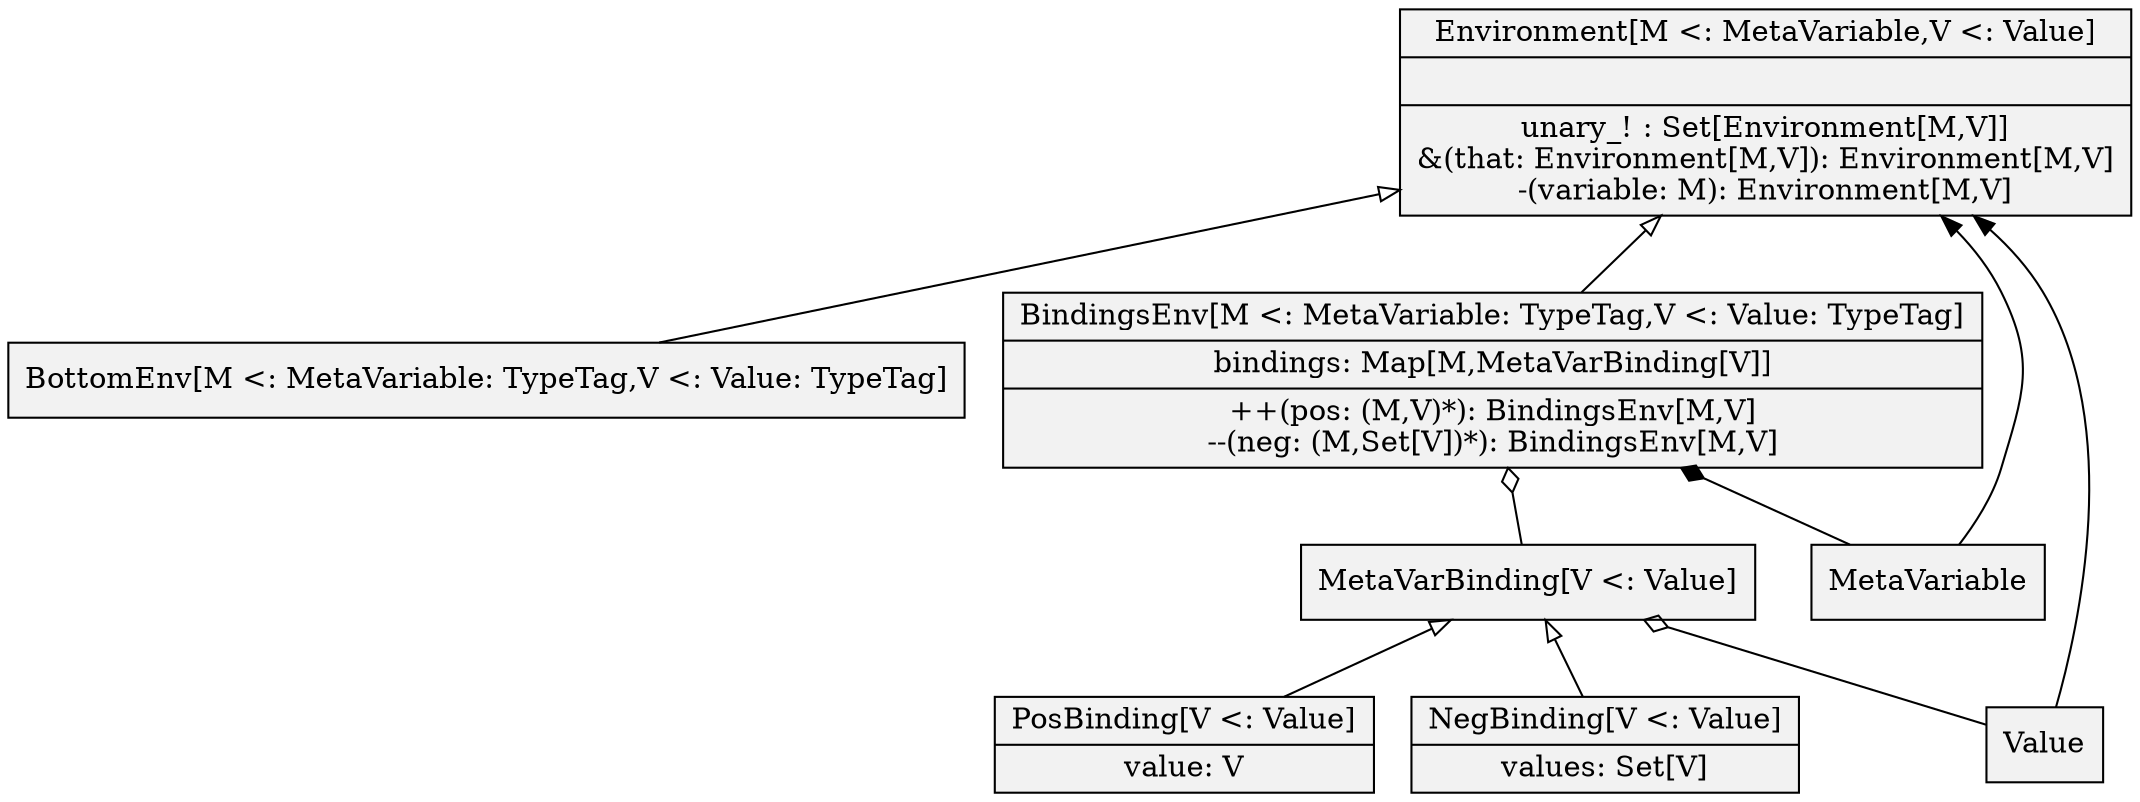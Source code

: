 digraph hierarchy {
	node[shape=record,style=filled,fillcolor=gray95]
	edge[dir=back, arrowtail=empty]
	
    // nodes
	Env [label="{Environment[M \<: MetaVariable,V \<: Value]||unary_! : Set[Environment[M,V]]\n&(that: Environment[M,V]): Environment[M,V]\n-(variable: M): Environment[M,V]}"]
	Bottom [label="{BottomEnv[M \<: MetaVariable: TypeTag,V \<: Value: TypeTag]}"]
	Bindings [label="{BindingsEnv[M \<: MetaVariable: TypeTag,V \<: Value: TypeTag]|bindings: Map[M,MetaVarBinding[V]]|++(pos: (M,V)*): BindingsEnv[M,V]\n--(neg: (M,Set[V])*): BindingsEnv[M,V]}"]
	
	MetaVarBinding [label="MetaVarBinding[V \<: Value]"]
	Pos [label="{PosBinding[V \<: Value]|value: V}"]
	Neg [label="{NegBinding[V \<: Value]|values: Set[V]}"]
	
	
	// links
	Env -> Bottom
	Env -> Bindings
	
	MetaVarBinding -> Pos
	MetaVarBinding -> Neg
	
	Bindings -> MetaVarBinding [arrowtail=odiamond]

	Env -> MetaVariable [arrowtail=normal]
	Env -> Value [arrowtail=normal]
	Bindings -> MetaVariable [arrowtail="diamond"]
	MetaVarBinding -> Value [arrowtail="odiamond"]
}
